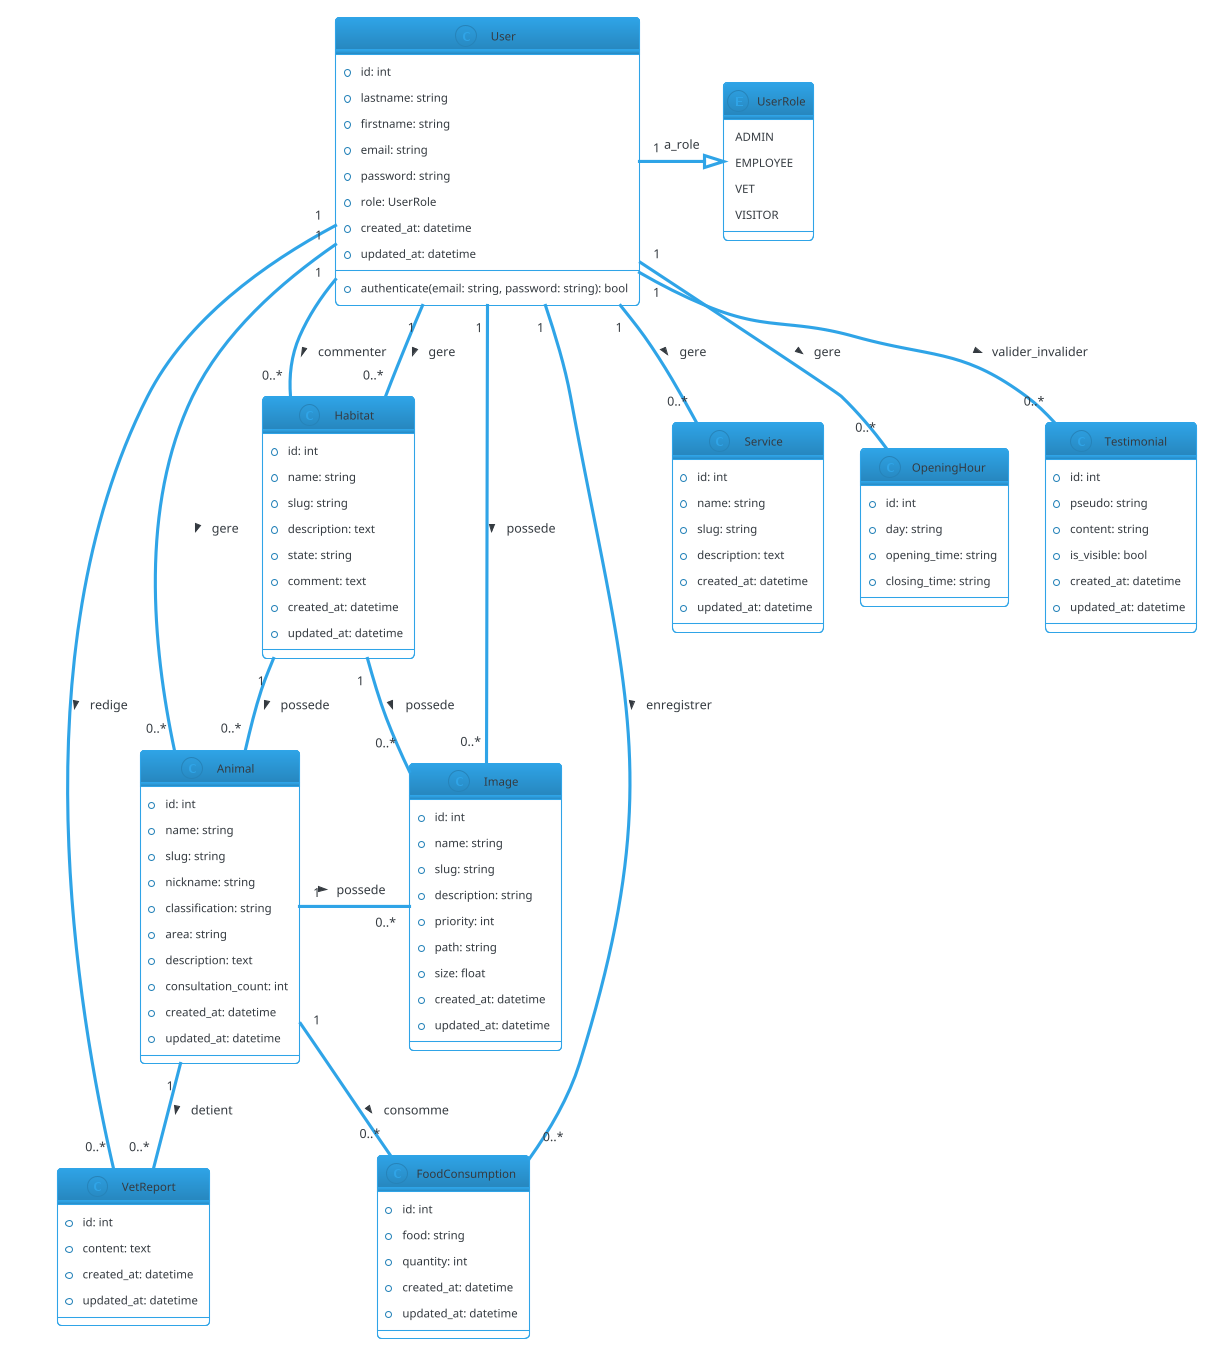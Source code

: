 @startuml
!theme cerulean-outline
skinparam backgroundColor #FFFFFF

class User {
    +id: int
    +lastname: string
    +firstname: string
    +email: string
    +password: string
    +role: UserRole
    +created_at: datetime
    +updated_at: datetime
    +authenticate(email: string, password: string): bool
}

enum UserRole {
    ADMIN
    EMPLOYEE
    VET
    VISITOR
}

class Service {
    +id: int
    +name: string
    +slug: string
    +description: text
    +created_at: datetime
    +updated_at: datetime
}

class OpeningHour {
    +id: int
    +day: string
    +opening_time: string
    +closing_time: string
}

class Habitat {
    +id: int
    +name: string
    +slug: string
    +description: text
    +state: string
    +comment: text
    +created_at: datetime
    +updated_at: datetime
}

class Animal {
    +id: int
    +name: string
    +slug: string
    +nickname: string
    +classification: string
    +area: string
    +description: text
    +consultation_count: int
    +created_at: datetime
    +updated_at: datetime
}

class Testimonial {
    +id: int
    +pseudo: string
    +content: string
    +is_visible: bool
    +created_at: datetime
    +updated_at: datetime
}

class Image {
    +id: int
    +name: string
    +slug: string
    +description: string
    +priority: int
    +path: string
    +size: float
    +created_at: datetime
    +updated_at: datetime
}

class VetReport {
    +id: int
    +content: text
    +created_at: datetime
    +updated_at: datetime
}

class FoodConsumption {
    +id: int
    +food: string
    +quantity: int
    +created_at: datetime
    +updated_at: datetime
}

User "1" -|> UserRole : a_role
Habitat "1" -- "0..*" Animal : > possede
User "1" -- "0..*" VetReport : > redige
Animal "1" -- "0..*" VetReport : > detient
Habitat "1" -- "0..*" Image : > possede
Animal "1" - "0..*" Image : > possede
User "1" -- "0..*" Image : > possede
User "1" -- "0..*" Service : > gere
User "1" -- "0..*" OpeningHour : > gere
User "1" -- "0..*" Habitat : > gere
User "1" -- "0..*" Animal : > gere
User "1" -- "0..*" Testimonial : > valider_invalider
Animal "1" -- "0..*" FoodConsumption : > consomme
User "1" -- "0..*" FoodConsumption : > enregistrer
User "1" -- "0..*" Habitat : > commenter

@enduml
